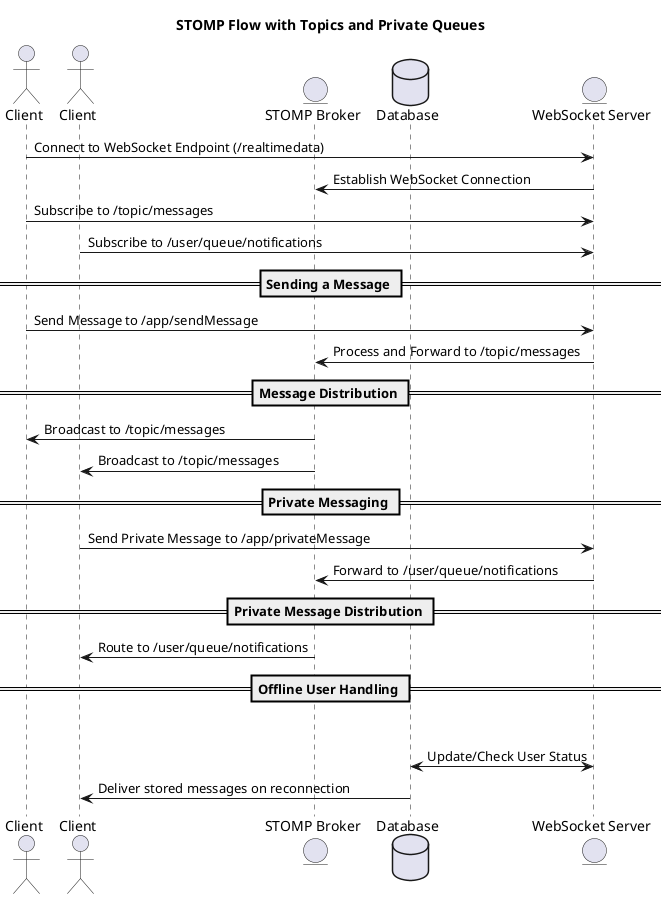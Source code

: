 @startuml

title STOMP Flow with Topics and Private Queues

actor Client as Client1
actor Client as Client2
entity "STOMP Broker" as Broker
database "Database" as DB
entity "WebSocket Server" as Server

Client1 -> Server : Connect to WebSocket Endpoint (/realtimedata)
Server -> Broker : Establish WebSocket Connection
Client1 -> Server : Subscribe to /topic/messages
Client2 -> Server : Subscribe to /user/queue/notifications

== Sending a Message ==
Client1 -> Server : Send Message to /app/sendMessage
Server -> Broker : Process and Forward to /topic/messages

== Message Distribution ==
Broker -> Client1 : Broadcast to /topic/messages
Broker -> Client2 : Broadcast to /topic/messages

== Private Messaging ==
Client2 -> Server : Send Private Message to /app/privateMessage
Server -> Broker : Forward to /user/queue/notifications

== Private Message Distribution ==
Broker -> Client2 : Route to /user/queue/notifications

== Offline User Handling ==
Client2 -[hidden]-> DB : Store undelivered messages
Server <-> DB : Update/Check User Status
DB -> Client2 : Deliver stored messages on reconnection

@enduml
